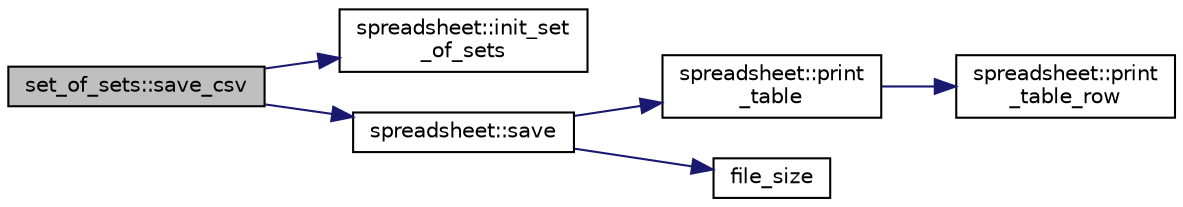 digraph "set_of_sets::save_csv"
{
  edge [fontname="Helvetica",fontsize="10",labelfontname="Helvetica",labelfontsize="10"];
  node [fontname="Helvetica",fontsize="10",shape=record];
  rankdir="LR";
  Node898 [label="set_of_sets::save_csv",height=0.2,width=0.4,color="black", fillcolor="grey75", style="filled", fontcolor="black"];
  Node898 -> Node899 [color="midnightblue",fontsize="10",style="solid",fontname="Helvetica"];
  Node899 [label="spreadsheet::init_set\l_of_sets",height=0.2,width=0.4,color="black", fillcolor="white", style="filled",URL="$d8/d11/classspreadsheet.html#a4c201d5841da9152b0b08cc3f562f303"];
  Node898 -> Node900 [color="midnightblue",fontsize="10",style="solid",fontname="Helvetica"];
  Node900 [label="spreadsheet::save",height=0.2,width=0.4,color="black", fillcolor="white", style="filled",URL="$d8/d11/classspreadsheet.html#ac8744dac17eef1474584aae9551927f6"];
  Node900 -> Node901 [color="midnightblue",fontsize="10",style="solid",fontname="Helvetica"];
  Node901 [label="spreadsheet::print\l_table",height=0.2,width=0.4,color="black", fillcolor="white", style="filled",URL="$d8/d11/classspreadsheet.html#a0760eae2a96ee698fef84cd8f2655197"];
  Node901 -> Node902 [color="midnightblue",fontsize="10",style="solid",fontname="Helvetica"];
  Node902 [label="spreadsheet::print\l_table_row",height=0.2,width=0.4,color="black", fillcolor="white", style="filled",URL="$d8/d11/classspreadsheet.html#a4ce933b94f321f9eb1c4b212e44c5461"];
  Node900 -> Node903 [color="midnightblue",fontsize="10",style="solid",fontname="Helvetica"];
  Node903 [label="file_size",height=0.2,width=0.4,color="black", fillcolor="white", style="filled",URL="$df/dbf/sajeeb_8_c.html#a5c37cf5785204b6e9adf647dc14d0e50"];
}
